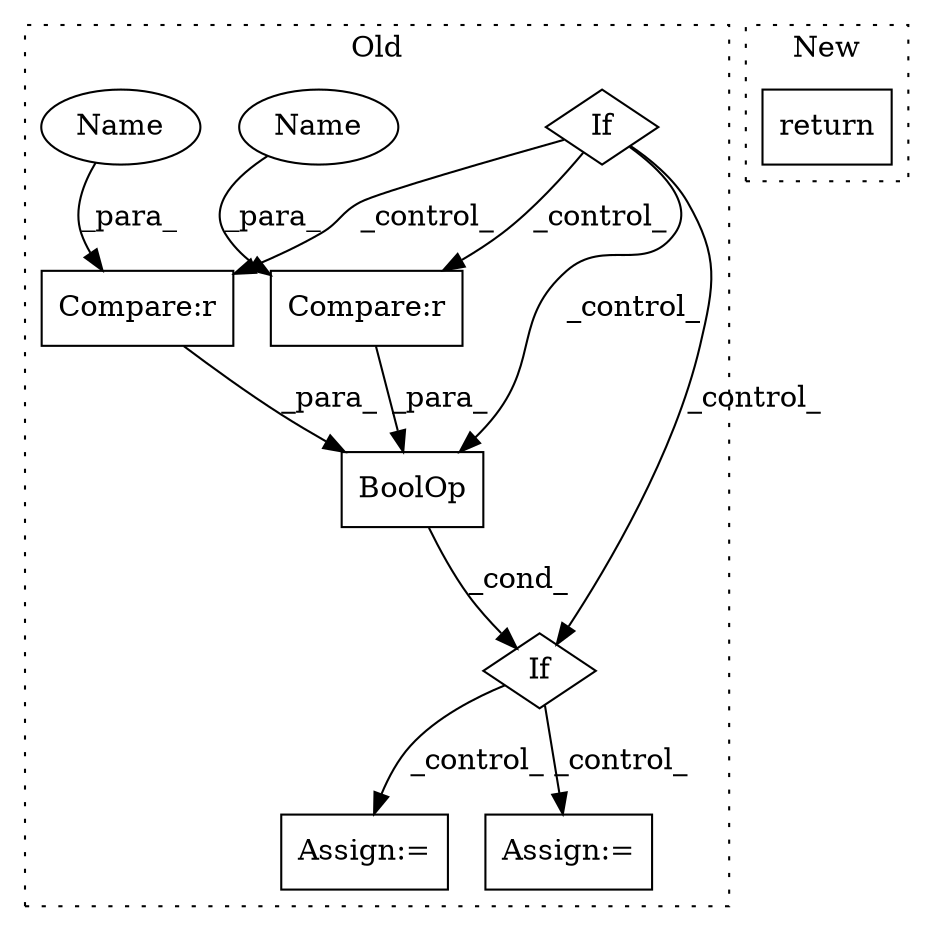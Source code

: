 digraph G {
subgraph cluster0 {
1 [label="BoolOp" a="72" s="7602" l="29" shape="box"];
3 [label="If" a="96" s="7599" l="3" shape="diamond"];
4 [label="Compare:r" a="40" s="7602" l="12" shape="box"];
5 [label="Compare:r" a="40" s="7618" l="13" shape="box"];
6 [label="Assign:=" a="68" s="7658" l="3" shape="box"];
7 [label="Assign:=" a="68" s="7702" l="3" shape="box"];
8 [label="If" a="96" s="7239" l="3" shape="diamond"];
9 [label="Name" a="87" s="7618" l="4" shape="ellipse"];
10 [label="Name" a="87" s="7602" l="4" shape="ellipse"];
label = "Old";
style="dotted";
}
subgraph cluster1 {
2 [label="return" a="93" s="3103" l="7" shape="box"];
label = "New";
style="dotted";
}
1 -> 3 [label="_cond_"];
3 -> 6 [label="_control_"];
3 -> 7 [label="_control_"];
4 -> 1 [label="_para_"];
5 -> 1 [label="_para_"];
8 -> 5 [label="_control_"];
8 -> 1 [label="_control_"];
8 -> 3 [label="_control_"];
8 -> 4 [label="_control_"];
9 -> 5 [label="_para_"];
10 -> 4 [label="_para_"];
}